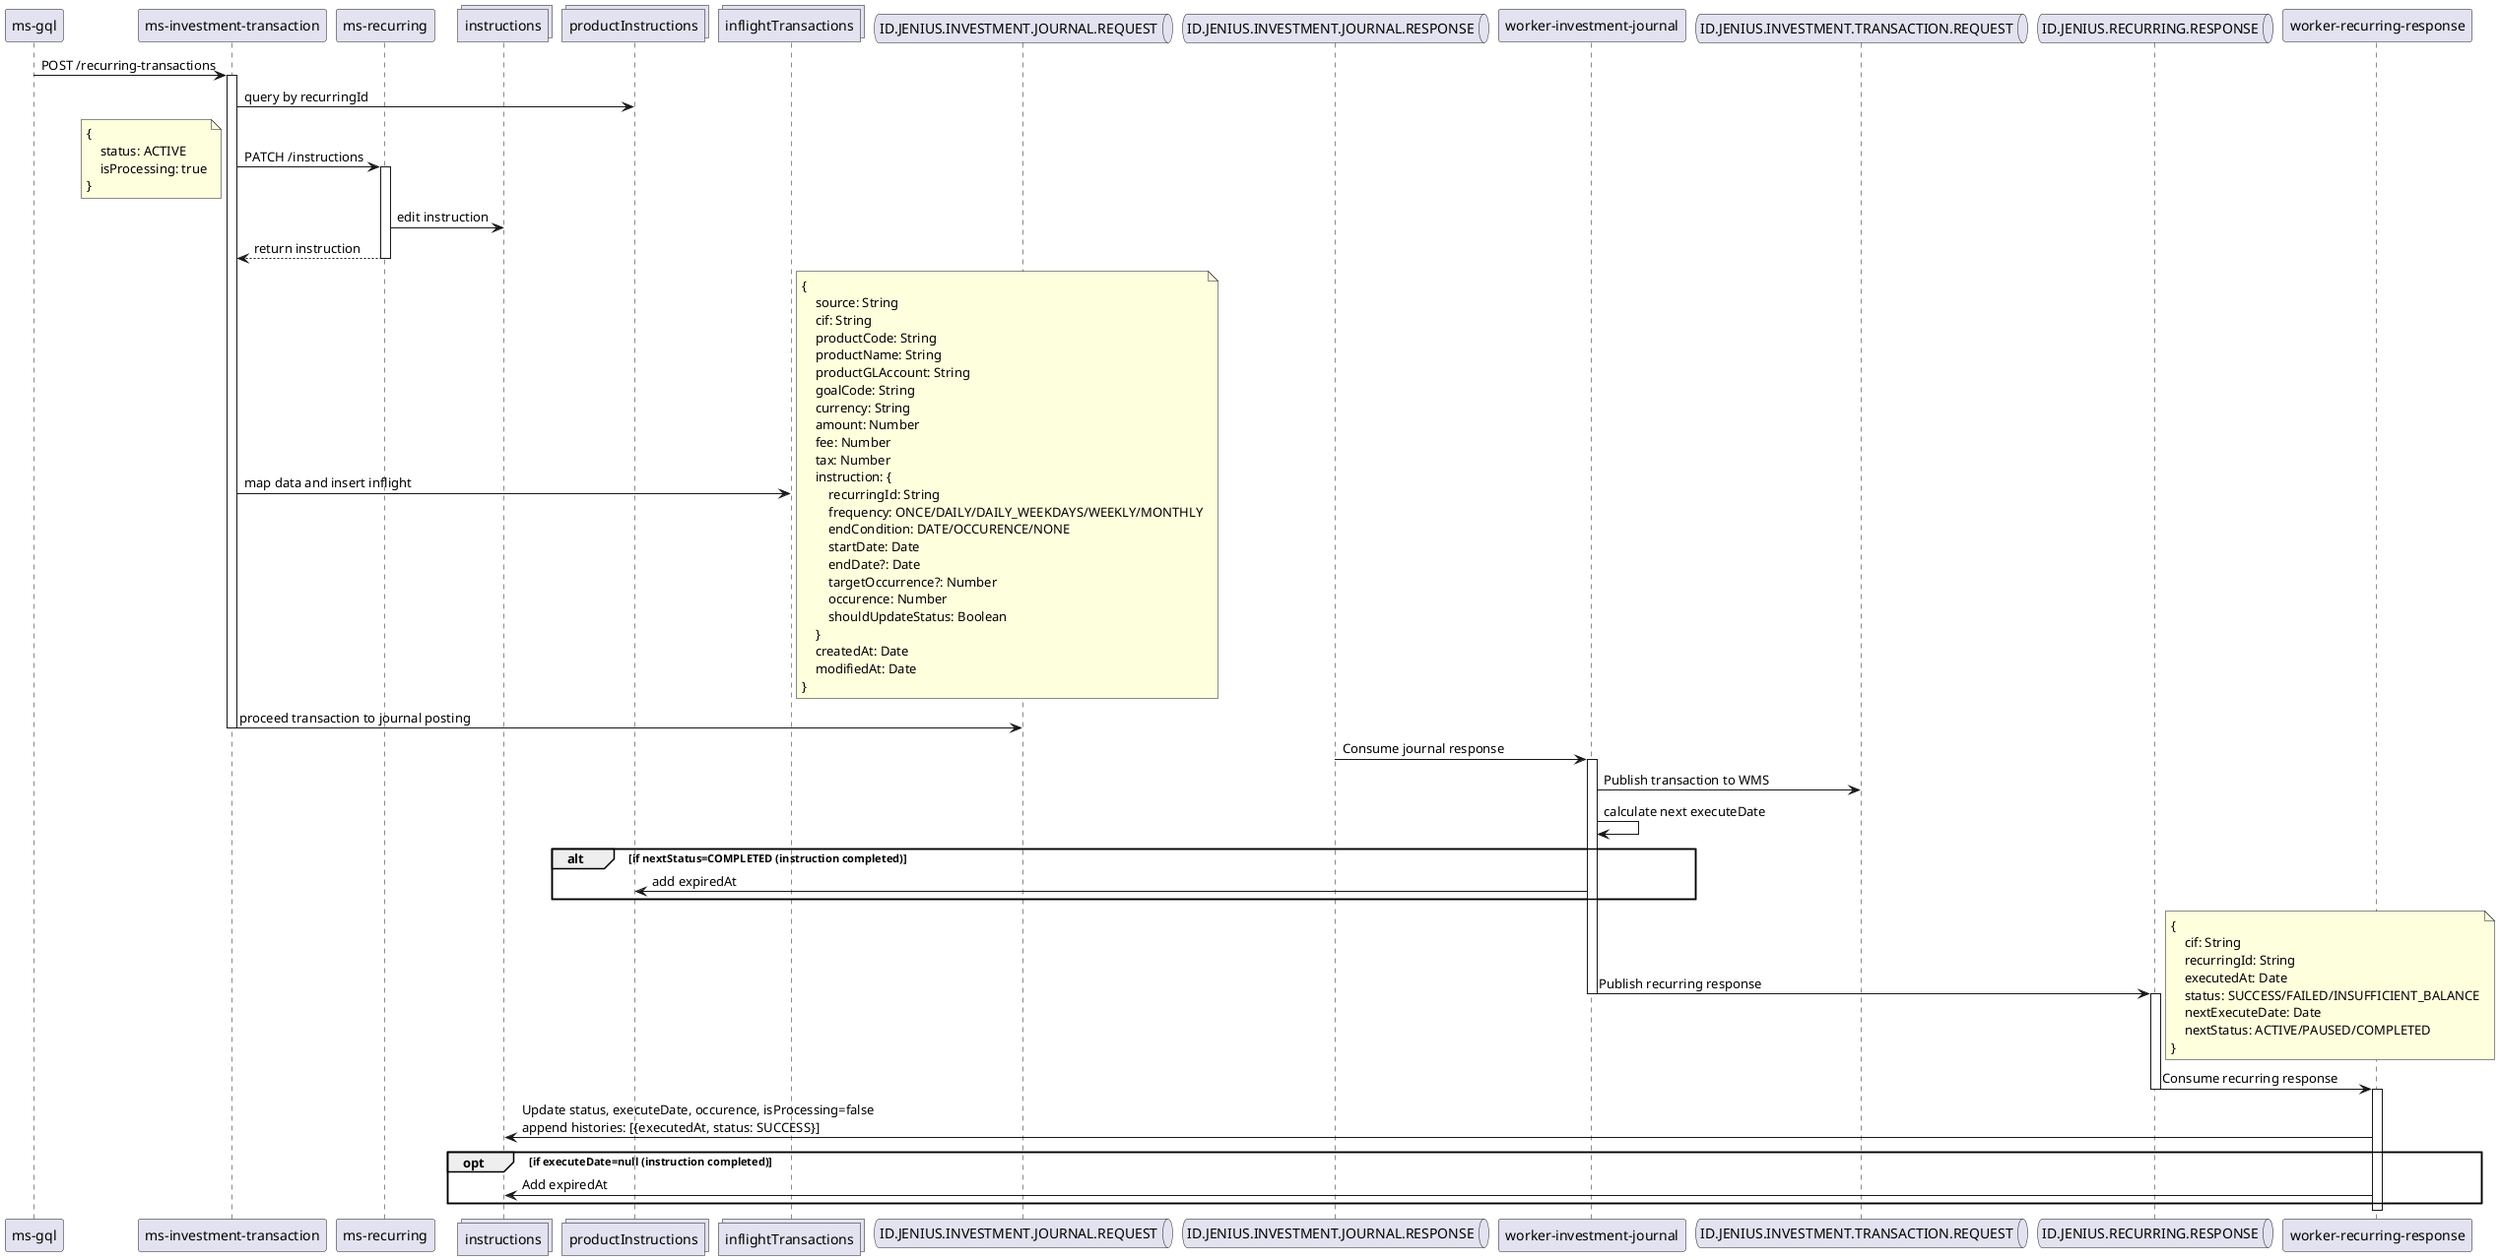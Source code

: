 @startuml recurring resume now

participant "ms-gql" as mg
participant "ms-investment-transaction" as mit
participant "ms-recurring" as mr
collections "instructions" as instr
collections "productInstructions" as prodIns
collections "inflightTransactions" as inflights
queue "ID.JENIUS.INVESTMENT.JOURNAL.REQUEST" as kafkaJournal
queue "ID.JENIUS.INVESTMENT.JOURNAL.RESPONSE" as kafkaJournalRes
participant "worker-investment-journal" as wij
queue "ID.JENIUS.INVESTMENT.TRANSACTION.REQUEST" as kafkaWms
queue "ID.JENIUS.RECURRING.RESPONSE" as kafkaRecRes
participant "worker-recurring-response" as wrr

mg -> mit: POST /recurring-transactions
activate mit
mit -> prodIns: query by recurringId
mit -> mr: PATCH /instructions
note left 
{
    status: ACTIVE
    isProcessing: true
}
end note
activate mr
mr -> instr: edit instruction
mr --> mit: return instruction
deactivate mr
mit -> inflights: map data and insert inflight
note right
{ 
    source: String
    cif: String
    productCode: String
    productName: String
    productGLAccount: String
    goalCode: String
    currency: String
    amount: Number
    fee: Number
    tax: Number
    instruction: {
        recurringId: String
        frequency: ONCE/DAILY/DAILY_WEEKDAYS/WEEKLY/MONTHLY
        endCondition: DATE/OCCURENCE/NONE
        startDate: Date
        endDate?: Date
        targetOccurrence?: Number
        occurence: Number
        shouldUpdateStatus: Boolean
    }
    createdAt: Date
    modifiedAt: Date
}
end note
mit -> kafkaJournal: proceed transaction to journal posting
deactivate mit
kafkaJournalRes -> wij: Consume journal response
activate wij
wij -> kafkaWms: Publish transaction to WMS
wij -> wij: calculate next executeDate
alt if nextStatus=COMPLETED (instruction completed)
wij -> prodIns: add expiredAt
end
wij -> kafkaRecRes: Publish recurring response
note right 
{
    cif: String
    recurringId: String
    executedAt: Date
    status: SUCCESS/FAILED/INSUFFICIENT_BALANCE
    nextExecuteDate: Date
    nextStatus: ACTIVE/PAUSED/COMPLETED
}
end note
deactivate wij
activate kafkaRecRes
kafkaRecRes -> wrr: Consume recurring response
deactivate kafkaRecRes
activate wrr
wrr -> instr: Update status, executeDate, occurence, isProcessing=false\nappend histories: [{executedAt, status: SUCCESS}]
opt if executeDate=null (instruction completed)
wrr -> instr: Add expiredAt
end
deactivate wrr

@enduml